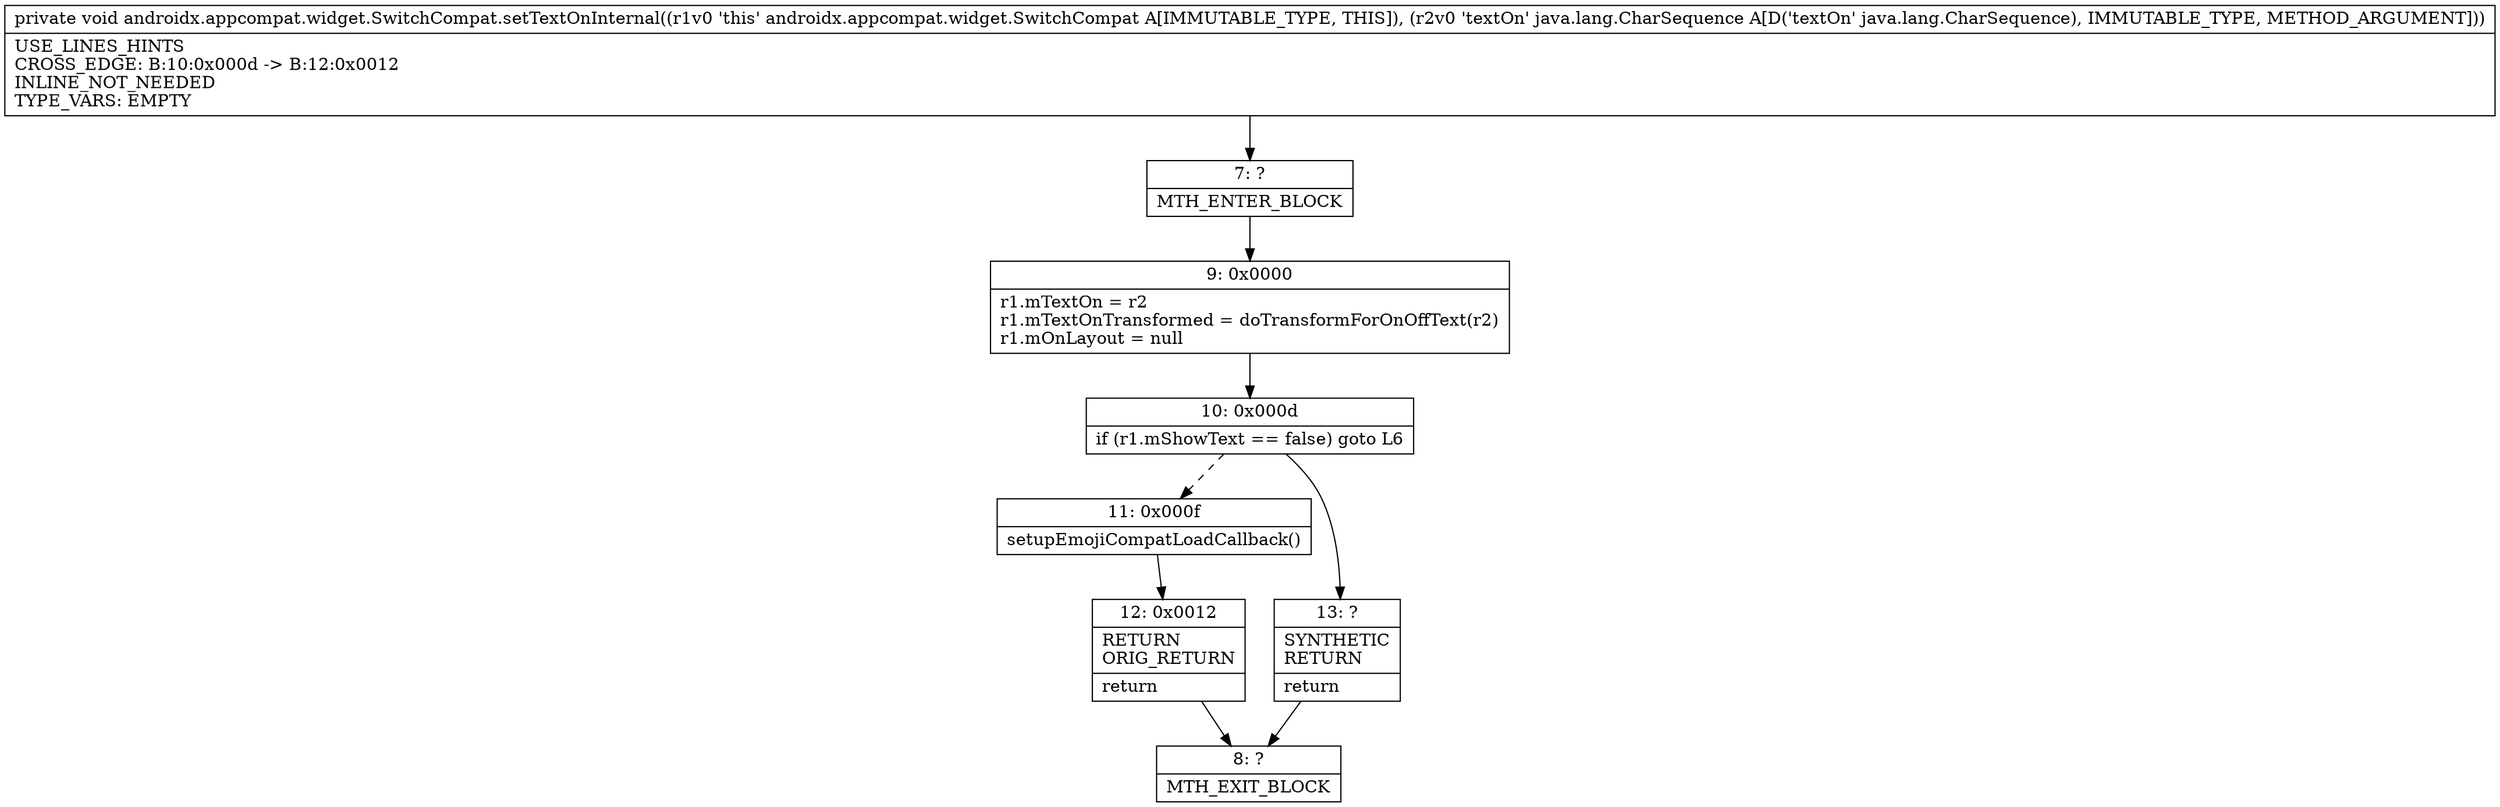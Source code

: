 digraph "CFG forandroidx.appcompat.widget.SwitchCompat.setTextOnInternal(Ljava\/lang\/CharSequence;)V" {
Node_7 [shape=record,label="{7\:\ ?|MTH_ENTER_BLOCK\l}"];
Node_9 [shape=record,label="{9\:\ 0x0000|r1.mTextOn = r2\lr1.mTextOnTransformed = doTransformForOnOffText(r2)\lr1.mOnLayout = null\l}"];
Node_10 [shape=record,label="{10\:\ 0x000d|if (r1.mShowText == false) goto L6\l}"];
Node_11 [shape=record,label="{11\:\ 0x000f|setupEmojiCompatLoadCallback()\l}"];
Node_12 [shape=record,label="{12\:\ 0x0012|RETURN\lORIG_RETURN\l|return\l}"];
Node_8 [shape=record,label="{8\:\ ?|MTH_EXIT_BLOCK\l}"];
Node_13 [shape=record,label="{13\:\ ?|SYNTHETIC\lRETURN\l|return\l}"];
MethodNode[shape=record,label="{private void androidx.appcompat.widget.SwitchCompat.setTextOnInternal((r1v0 'this' androidx.appcompat.widget.SwitchCompat A[IMMUTABLE_TYPE, THIS]), (r2v0 'textOn' java.lang.CharSequence A[D('textOn' java.lang.CharSequence), IMMUTABLE_TYPE, METHOD_ARGUMENT]))  | USE_LINES_HINTS\lCROSS_EDGE: B:10:0x000d \-\> B:12:0x0012\lINLINE_NOT_NEEDED\lTYPE_VARS: EMPTY\l}"];
MethodNode -> Node_7;Node_7 -> Node_9;
Node_9 -> Node_10;
Node_10 -> Node_11[style=dashed];
Node_10 -> Node_13;
Node_11 -> Node_12;
Node_12 -> Node_8;
Node_13 -> Node_8;
}

